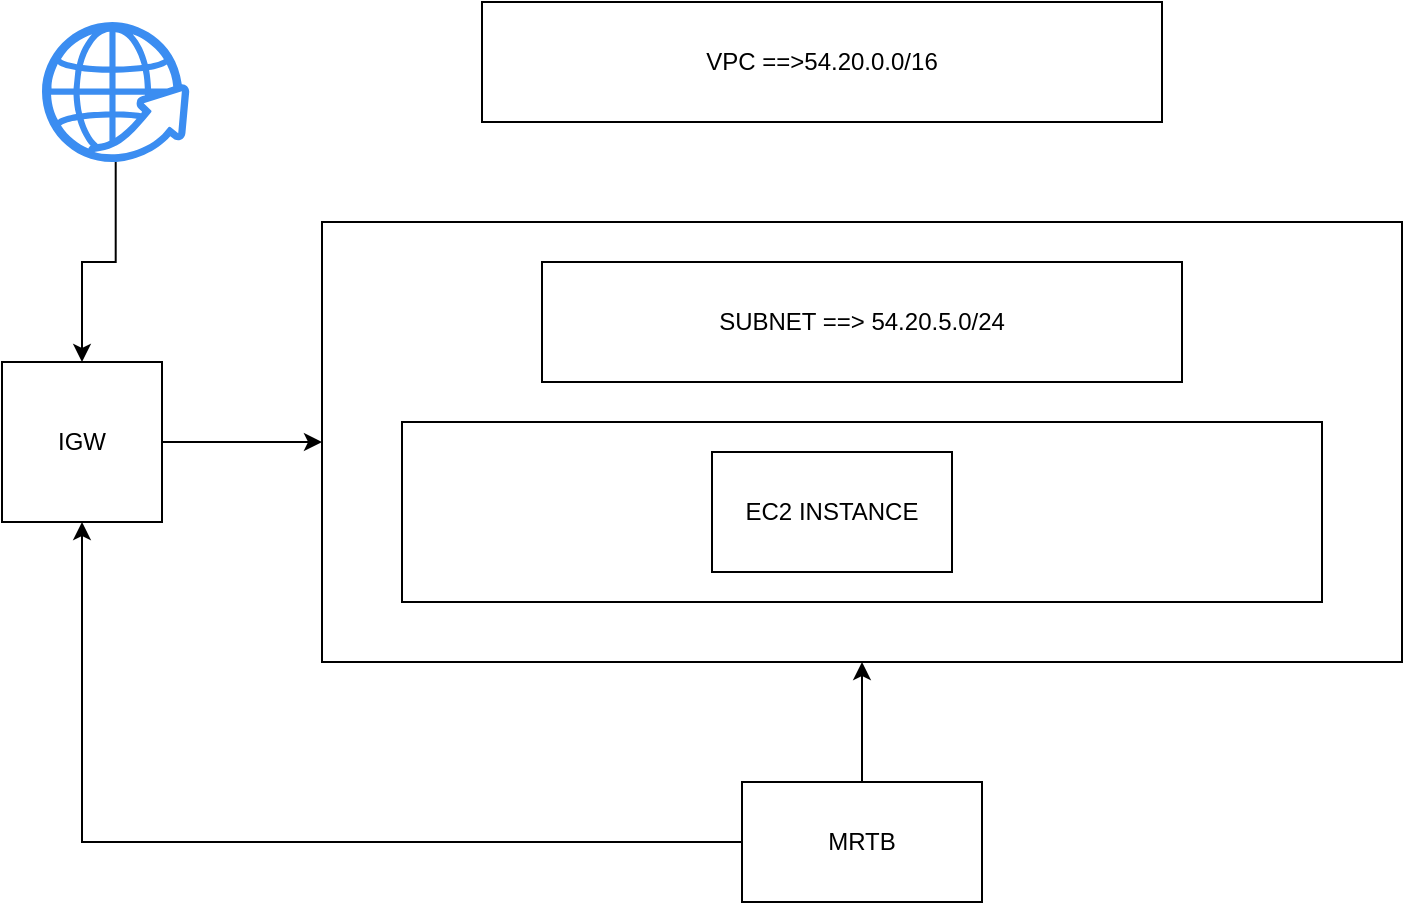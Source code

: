 <mxfile version="24.2.5" type="github">
  <diagram name="Page-1" id="KnpTpJEQaenAIHgt31tn">
    <mxGraphModel dx="1290" dy="557" grid="1" gridSize="10" guides="1" tooltips="1" connect="1" arrows="1" fold="1" page="1" pageScale="1" pageWidth="850" pageHeight="1100" math="0" shadow="0">
      <root>
        <mxCell id="0" />
        <mxCell id="1" parent="0" />
        <mxCell id="pnYJrK1ZMEZ3LA9TcT29-2" value="VPC ==&amp;gt;54.20.0.0/16" style="rounded=0;whiteSpace=wrap;html=1;" vertex="1" parent="1">
          <mxGeometry x="280" y="40" width="340" height="60" as="geometry" />
        </mxCell>
        <mxCell id="pnYJrK1ZMEZ3LA9TcT29-5" value="" style="rounded=0;whiteSpace=wrap;html=1;" vertex="1" parent="1">
          <mxGeometry x="200" y="150" width="540" height="220" as="geometry" />
        </mxCell>
        <mxCell id="pnYJrK1ZMEZ3LA9TcT29-3" value="SUBNET ==&amp;gt; 54.20.5.0/24" style="rounded=0;whiteSpace=wrap;html=1;" vertex="1" parent="1">
          <mxGeometry x="310" y="170" width="320" height="60" as="geometry" />
        </mxCell>
        <mxCell id="pnYJrK1ZMEZ3LA9TcT29-7" style="edgeStyle=orthogonalEdgeStyle;rounded=0;orthogonalLoop=1;jettySize=auto;html=1;exitX=1;exitY=0.5;exitDx=0;exitDy=0;" edge="1" parent="1" source="pnYJrK1ZMEZ3LA9TcT29-6" target="pnYJrK1ZMEZ3LA9TcT29-5">
          <mxGeometry relative="1" as="geometry" />
        </mxCell>
        <mxCell id="pnYJrK1ZMEZ3LA9TcT29-6" value="IGW" style="whiteSpace=wrap;html=1;aspect=fixed;" vertex="1" parent="1">
          <mxGeometry x="40" y="220" width="80" height="80" as="geometry" />
        </mxCell>
        <mxCell id="pnYJrK1ZMEZ3LA9TcT29-9" style="edgeStyle=orthogonalEdgeStyle;rounded=0;orthogonalLoop=1;jettySize=auto;html=1;exitX=0.5;exitY=0;exitDx=0;exitDy=0;" edge="1" parent="1" source="pnYJrK1ZMEZ3LA9TcT29-8" target="pnYJrK1ZMEZ3LA9TcT29-5">
          <mxGeometry relative="1" as="geometry" />
        </mxCell>
        <mxCell id="pnYJrK1ZMEZ3LA9TcT29-10" style="edgeStyle=orthogonalEdgeStyle;rounded=0;orthogonalLoop=1;jettySize=auto;html=1;exitX=0;exitY=0.5;exitDx=0;exitDy=0;entryX=0.5;entryY=1;entryDx=0;entryDy=0;" edge="1" parent="1" source="pnYJrK1ZMEZ3LA9TcT29-8" target="pnYJrK1ZMEZ3LA9TcT29-6">
          <mxGeometry relative="1" as="geometry" />
        </mxCell>
        <mxCell id="pnYJrK1ZMEZ3LA9TcT29-8" value="MRTB" style="rounded=0;whiteSpace=wrap;html=1;" vertex="1" parent="1">
          <mxGeometry x="410" y="430" width="120" height="60" as="geometry" />
        </mxCell>
        <mxCell id="pnYJrK1ZMEZ3LA9TcT29-12" style="edgeStyle=orthogonalEdgeStyle;rounded=0;orthogonalLoop=1;jettySize=auto;html=1;" edge="1" parent="1" source="pnYJrK1ZMEZ3LA9TcT29-11" target="pnYJrK1ZMEZ3LA9TcT29-6">
          <mxGeometry relative="1" as="geometry" />
        </mxCell>
        <mxCell id="pnYJrK1ZMEZ3LA9TcT29-11" value="" style="sketch=0;html=1;aspect=fixed;strokeColor=none;shadow=0;fillColor=#3B8DF1;verticalAlign=top;labelPosition=center;verticalLabelPosition=bottom;shape=mxgraph.gcp2.globe_world" vertex="1" parent="1">
          <mxGeometry x="60" y="50" width="73.68" height="70" as="geometry" />
        </mxCell>
        <mxCell id="pnYJrK1ZMEZ3LA9TcT29-14" value="" style="rounded=0;whiteSpace=wrap;html=1;" vertex="1" parent="1">
          <mxGeometry x="240" y="250" width="460" height="90" as="geometry" />
        </mxCell>
        <mxCell id="pnYJrK1ZMEZ3LA9TcT29-13" value="EC2 INSTANCE" style="rounded=0;whiteSpace=wrap;html=1;" vertex="1" parent="1">
          <mxGeometry x="395" y="265" width="120" height="60" as="geometry" />
        </mxCell>
      </root>
    </mxGraphModel>
  </diagram>
</mxfile>
